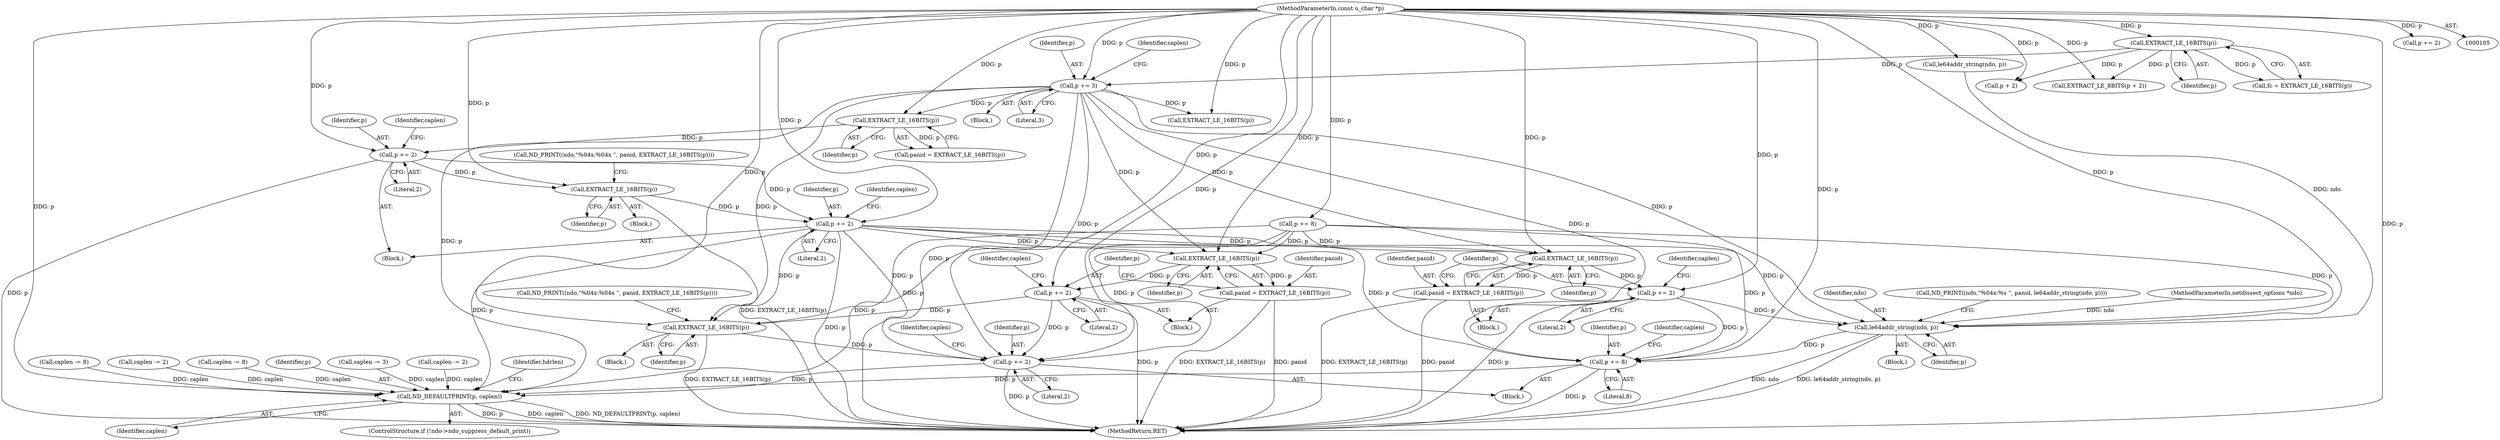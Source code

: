 digraph "0_tcpdump_8512734883227c11568bb35da1d48b9f8466f43f@pointer" {
"1000255" [label="(Call,EXTRACT_LE_16BITS(p))"];
"1000224" [label="(Call,p += 2)"];
"1000222" [label="(Call,EXTRACT_LE_16BITS(p))"];
"1000147" [label="(Call,p += 3)"];
"1000108" [label="(MethodParameterIn,const u_char *p)"];
"1000139" [label="(Call,EXTRACT_LE_16BITS(p))"];
"1000257" [label="(Call,p += 2)"];
"1000380" [label="(Call,EXTRACT_LE_16BITS(p))"];
"1000378" [label="(Call,panid = EXTRACT_LE_16BITS(p))"];
"1000382" [label="(Call,p += 2)"];
"1000413" [label="(Call,EXTRACT_LE_16BITS(p))"];
"1000415" [label="(Call,p += 2)"];
"1000496" [label="(Call,ND_DEFAULTPRINT(p, caplen))"];
"1000445" [label="(Call,EXTRACT_LE_16BITS(p))"];
"1000443" [label="(Call,panid = EXTRACT_LE_16BITS(p))"];
"1000447" [label="(Call,p += 2)"];
"1000478" [label="(Call,le64addr_string(ndo, p))"];
"1000481" [label="(Call,p += 8)"];
"1000498" [label="(Identifier,caplen)"];
"1000491" [label="(ControlStructure,if (!ndo->ndo_suppress_default_print))"];
"1000281" [label="(Call,EXTRACT_LE_16BITS(p))"];
"1000500" [label="(Identifier,hdrlen)"];
"1000258" [label="(Identifier,p)"];
"1000411" [label="(Block,)"];
"1000222" [label="(Call,EXTRACT_LE_16BITS(p))"];
"1000448" [label="(Identifier,p)"];
"1000414" [label="(Identifier,p)"];
"1000444" [label="(Identifier,panid)"];
"1000248" [label="(Call,ND_PRINT((ndo,\"%04x:%04x \", panid, EXTRACT_LE_16BITS(p))))"];
"1000415" [label="(Call,p += 2)"];
"1000151" [label="(Identifier,caplen)"];
"1000501" [label="(MethodReturn,RET)"];
"1000483" [label="(Literal,8)"];
"1000255" [label="(Call,EXTRACT_LE_16BITS(p))"];
"1000148" [label="(Identifier,p)"];
"1000144" [label="(Call,p + 2)"];
"1000381" [label="(Identifier,p)"];
"1000449" [label="(Literal,2)"];
"1000416" [label="(Identifier,p)"];
"1000479" [label="(Identifier,ndo)"];
"1000314" [label="(Call,le64addr_string(ndo, p))"];
"1000378" [label="(Call,panid = EXTRACT_LE_16BITS(p))"];
"1000482" [label="(Identifier,p)"];
"1000419" [label="(Identifier,caplen)"];
"1000320" [label="(Call,caplen -= 8)"];
"1000382" [label="(Call,p += 2)"];
"1000443" [label="(Call,panid = EXTRACT_LE_16BITS(p))"];
"1000109" [label="(Block,)"];
"1000481" [label="(Call,p += 8)"];
"1000261" [label="(Identifier,caplen)"];
"1000445" [label="(Call,EXTRACT_LE_16BITS(p))"];
"1000380" [label="(Call,EXTRACT_LE_16BITS(p))"];
"1000379" [label="(Identifier,panid)"];
"1000384" [label="(Literal,2)"];
"1000446" [label="(Identifier,p)"];
"1000480" [label="(Identifier,p)"];
"1000257" [label="(Call,p += 2)"];
"1000226" [label="(Literal,2)"];
"1000223" [label="(Identifier,p)"];
"1000478" [label="(Call,le64addr_string(ndo, p))"];
"1000496" [label="(Call,ND_DEFAULTPRINT(p, caplen))"];
"1000228" [label="(Identifier,caplen)"];
"1000451" [label="(Identifier,caplen)"];
"1000485" [label="(Identifier,caplen)"];
"1000447" [label="(Call,p += 2)"];
"1000137" [label="(Call,fc = EXTRACT_LE_16BITS(p))"];
"1000418" [label="(Call,caplen -= 2)"];
"1000225" [label="(Identifier,p)"];
"1000140" [label="(Identifier,p)"];
"1000484" [label="(Call,caplen -= 8)"];
"1000108" [label="(MethodParameterIn,const u_char *p)"];
"1000283" [label="(Call,p += 2)"];
"1000497" [label="(Identifier,p)"];
"1000256" [label="(Identifier,p)"];
"1000366" [label="(Block,)"];
"1000259" [label="(Literal,2)"];
"1000143" [label="(Call,EXTRACT_LE_8BITS(p + 2))"];
"1000413" [label="(Call,EXTRACT_LE_16BITS(p))"];
"1000386" [label="(Identifier,caplen)"];
"1000139" [label="(Call,EXTRACT_LE_16BITS(p))"];
"1000406" [label="(Call,ND_PRINT((ndo,\"%04x:%04x \", panid, EXTRACT_LE_16BITS(p))))"];
"1000253" [label="(Block,)"];
"1000417" [label="(Literal,2)"];
"1000150" [label="(Call,caplen -= 3)"];
"1000431" [label="(Block,)"];
"1000476" [label="(Block,)"];
"1000224" [label="(Call,p += 2)"];
"1000471" [label="(Call,ND_PRINT((ndo,\"%04x:%s \", panid, le64addr_string(ndo, p))))"];
"1000106" [label="(MethodParameterIn,netdissect_options *ndo)"];
"1000147" [label="(Call,p += 3)"];
"1000317" [label="(Call,p += 8)"];
"1000220" [label="(Call,panid = EXTRACT_LE_16BITS(p))"];
"1000175" [label="(Block,)"];
"1000149" [label="(Literal,3)"];
"1000338" [label="(Block,)"];
"1000260" [label="(Call,caplen -= 2)"];
"1000383" [label="(Identifier,p)"];
"1000255" -> "1000253"  [label="AST: "];
"1000255" -> "1000256"  [label="CFG: "];
"1000256" -> "1000255"  [label="AST: "];
"1000248" -> "1000255"  [label="CFG: "];
"1000255" -> "1000501"  [label="DDG: EXTRACT_LE_16BITS(p)"];
"1000224" -> "1000255"  [label="DDG: p"];
"1000108" -> "1000255"  [label="DDG: p"];
"1000255" -> "1000257"  [label="DDG: p"];
"1000224" -> "1000175"  [label="AST: "];
"1000224" -> "1000226"  [label="CFG: "];
"1000225" -> "1000224"  [label="AST: "];
"1000226" -> "1000224"  [label="AST: "];
"1000228" -> "1000224"  [label="CFG: "];
"1000224" -> "1000501"  [label="DDG: p"];
"1000222" -> "1000224"  [label="DDG: p"];
"1000108" -> "1000224"  [label="DDG: p"];
"1000224" -> "1000257"  [label="DDG: p"];
"1000222" -> "1000220"  [label="AST: "];
"1000222" -> "1000223"  [label="CFG: "];
"1000223" -> "1000222"  [label="AST: "];
"1000220" -> "1000222"  [label="CFG: "];
"1000222" -> "1000220"  [label="DDG: p"];
"1000147" -> "1000222"  [label="DDG: p"];
"1000108" -> "1000222"  [label="DDG: p"];
"1000147" -> "1000109"  [label="AST: "];
"1000147" -> "1000149"  [label="CFG: "];
"1000148" -> "1000147"  [label="AST: "];
"1000149" -> "1000147"  [label="AST: "];
"1000151" -> "1000147"  [label="CFG: "];
"1000147" -> "1000501"  [label="DDG: p"];
"1000108" -> "1000147"  [label="DDG: p"];
"1000139" -> "1000147"  [label="DDG: p"];
"1000147" -> "1000281"  [label="DDG: p"];
"1000147" -> "1000380"  [label="DDG: p"];
"1000147" -> "1000413"  [label="DDG: p"];
"1000147" -> "1000415"  [label="DDG: p"];
"1000147" -> "1000445"  [label="DDG: p"];
"1000147" -> "1000478"  [label="DDG: p"];
"1000147" -> "1000481"  [label="DDG: p"];
"1000147" -> "1000496"  [label="DDG: p"];
"1000108" -> "1000105"  [label="AST: "];
"1000108" -> "1000501"  [label="DDG: p"];
"1000108" -> "1000139"  [label="DDG: p"];
"1000108" -> "1000143"  [label="DDG: p"];
"1000108" -> "1000144"  [label="DDG: p"];
"1000108" -> "1000257"  [label="DDG: p"];
"1000108" -> "1000281"  [label="DDG: p"];
"1000108" -> "1000283"  [label="DDG: p"];
"1000108" -> "1000314"  [label="DDG: p"];
"1000108" -> "1000317"  [label="DDG: p"];
"1000108" -> "1000380"  [label="DDG: p"];
"1000108" -> "1000382"  [label="DDG: p"];
"1000108" -> "1000413"  [label="DDG: p"];
"1000108" -> "1000415"  [label="DDG: p"];
"1000108" -> "1000445"  [label="DDG: p"];
"1000108" -> "1000447"  [label="DDG: p"];
"1000108" -> "1000478"  [label="DDG: p"];
"1000108" -> "1000481"  [label="DDG: p"];
"1000108" -> "1000496"  [label="DDG: p"];
"1000139" -> "1000137"  [label="AST: "];
"1000139" -> "1000140"  [label="CFG: "];
"1000140" -> "1000139"  [label="AST: "];
"1000137" -> "1000139"  [label="CFG: "];
"1000139" -> "1000137"  [label="DDG: p"];
"1000139" -> "1000143"  [label="DDG: p"];
"1000139" -> "1000144"  [label="DDG: p"];
"1000257" -> "1000175"  [label="AST: "];
"1000257" -> "1000259"  [label="CFG: "];
"1000258" -> "1000257"  [label="AST: "];
"1000259" -> "1000257"  [label="AST: "];
"1000261" -> "1000257"  [label="CFG: "];
"1000257" -> "1000501"  [label="DDG: p"];
"1000257" -> "1000380"  [label="DDG: p"];
"1000257" -> "1000413"  [label="DDG: p"];
"1000257" -> "1000415"  [label="DDG: p"];
"1000257" -> "1000445"  [label="DDG: p"];
"1000257" -> "1000478"  [label="DDG: p"];
"1000257" -> "1000481"  [label="DDG: p"];
"1000257" -> "1000496"  [label="DDG: p"];
"1000380" -> "1000378"  [label="AST: "];
"1000380" -> "1000381"  [label="CFG: "];
"1000381" -> "1000380"  [label="AST: "];
"1000378" -> "1000380"  [label="CFG: "];
"1000380" -> "1000378"  [label="DDG: p"];
"1000317" -> "1000380"  [label="DDG: p"];
"1000380" -> "1000382"  [label="DDG: p"];
"1000378" -> "1000366"  [label="AST: "];
"1000379" -> "1000378"  [label="AST: "];
"1000383" -> "1000378"  [label="CFG: "];
"1000378" -> "1000501"  [label="DDG: EXTRACT_LE_16BITS(p)"];
"1000378" -> "1000501"  [label="DDG: panid"];
"1000382" -> "1000366"  [label="AST: "];
"1000382" -> "1000384"  [label="CFG: "];
"1000383" -> "1000382"  [label="AST: "];
"1000384" -> "1000382"  [label="AST: "];
"1000386" -> "1000382"  [label="CFG: "];
"1000382" -> "1000501"  [label="DDG: p"];
"1000382" -> "1000413"  [label="DDG: p"];
"1000382" -> "1000415"  [label="DDG: p"];
"1000413" -> "1000411"  [label="AST: "];
"1000413" -> "1000414"  [label="CFG: "];
"1000414" -> "1000413"  [label="AST: "];
"1000406" -> "1000413"  [label="CFG: "];
"1000413" -> "1000501"  [label="DDG: EXTRACT_LE_16BITS(p)"];
"1000317" -> "1000413"  [label="DDG: p"];
"1000413" -> "1000415"  [label="DDG: p"];
"1000415" -> "1000338"  [label="AST: "];
"1000415" -> "1000417"  [label="CFG: "];
"1000416" -> "1000415"  [label="AST: "];
"1000417" -> "1000415"  [label="AST: "];
"1000419" -> "1000415"  [label="CFG: "];
"1000415" -> "1000501"  [label="DDG: p"];
"1000317" -> "1000415"  [label="DDG: p"];
"1000415" -> "1000496"  [label="DDG: p"];
"1000496" -> "1000491"  [label="AST: "];
"1000496" -> "1000498"  [label="CFG: "];
"1000497" -> "1000496"  [label="AST: "];
"1000498" -> "1000496"  [label="AST: "];
"1000500" -> "1000496"  [label="CFG: "];
"1000496" -> "1000501"  [label="DDG: caplen"];
"1000496" -> "1000501"  [label="DDG: ND_DEFAULTPRINT(p, caplen)"];
"1000496" -> "1000501"  [label="DDG: p"];
"1000317" -> "1000496"  [label="DDG: p"];
"1000481" -> "1000496"  [label="DDG: p"];
"1000150" -> "1000496"  [label="DDG: caplen"];
"1000418" -> "1000496"  [label="DDG: caplen"];
"1000484" -> "1000496"  [label="DDG: caplen"];
"1000260" -> "1000496"  [label="DDG: caplen"];
"1000320" -> "1000496"  [label="DDG: caplen"];
"1000445" -> "1000443"  [label="AST: "];
"1000445" -> "1000446"  [label="CFG: "];
"1000446" -> "1000445"  [label="AST: "];
"1000443" -> "1000445"  [label="CFG: "];
"1000445" -> "1000443"  [label="DDG: p"];
"1000317" -> "1000445"  [label="DDG: p"];
"1000445" -> "1000447"  [label="DDG: p"];
"1000443" -> "1000431"  [label="AST: "];
"1000444" -> "1000443"  [label="AST: "];
"1000448" -> "1000443"  [label="CFG: "];
"1000443" -> "1000501"  [label="DDG: EXTRACT_LE_16BITS(p)"];
"1000443" -> "1000501"  [label="DDG: panid"];
"1000447" -> "1000431"  [label="AST: "];
"1000447" -> "1000449"  [label="CFG: "];
"1000448" -> "1000447"  [label="AST: "];
"1000449" -> "1000447"  [label="AST: "];
"1000451" -> "1000447"  [label="CFG: "];
"1000447" -> "1000501"  [label="DDG: p"];
"1000447" -> "1000478"  [label="DDG: p"];
"1000447" -> "1000481"  [label="DDG: p"];
"1000478" -> "1000476"  [label="AST: "];
"1000478" -> "1000480"  [label="CFG: "];
"1000479" -> "1000478"  [label="AST: "];
"1000480" -> "1000478"  [label="AST: "];
"1000471" -> "1000478"  [label="CFG: "];
"1000478" -> "1000501"  [label="DDG: ndo"];
"1000478" -> "1000501"  [label="DDG: le64addr_string(ndo, p)"];
"1000314" -> "1000478"  [label="DDG: ndo"];
"1000106" -> "1000478"  [label="DDG: ndo"];
"1000317" -> "1000478"  [label="DDG: p"];
"1000478" -> "1000481"  [label="DDG: p"];
"1000481" -> "1000338"  [label="AST: "];
"1000481" -> "1000483"  [label="CFG: "];
"1000482" -> "1000481"  [label="AST: "];
"1000483" -> "1000481"  [label="AST: "];
"1000485" -> "1000481"  [label="CFG: "];
"1000481" -> "1000501"  [label="DDG: p"];
"1000317" -> "1000481"  [label="DDG: p"];
}
